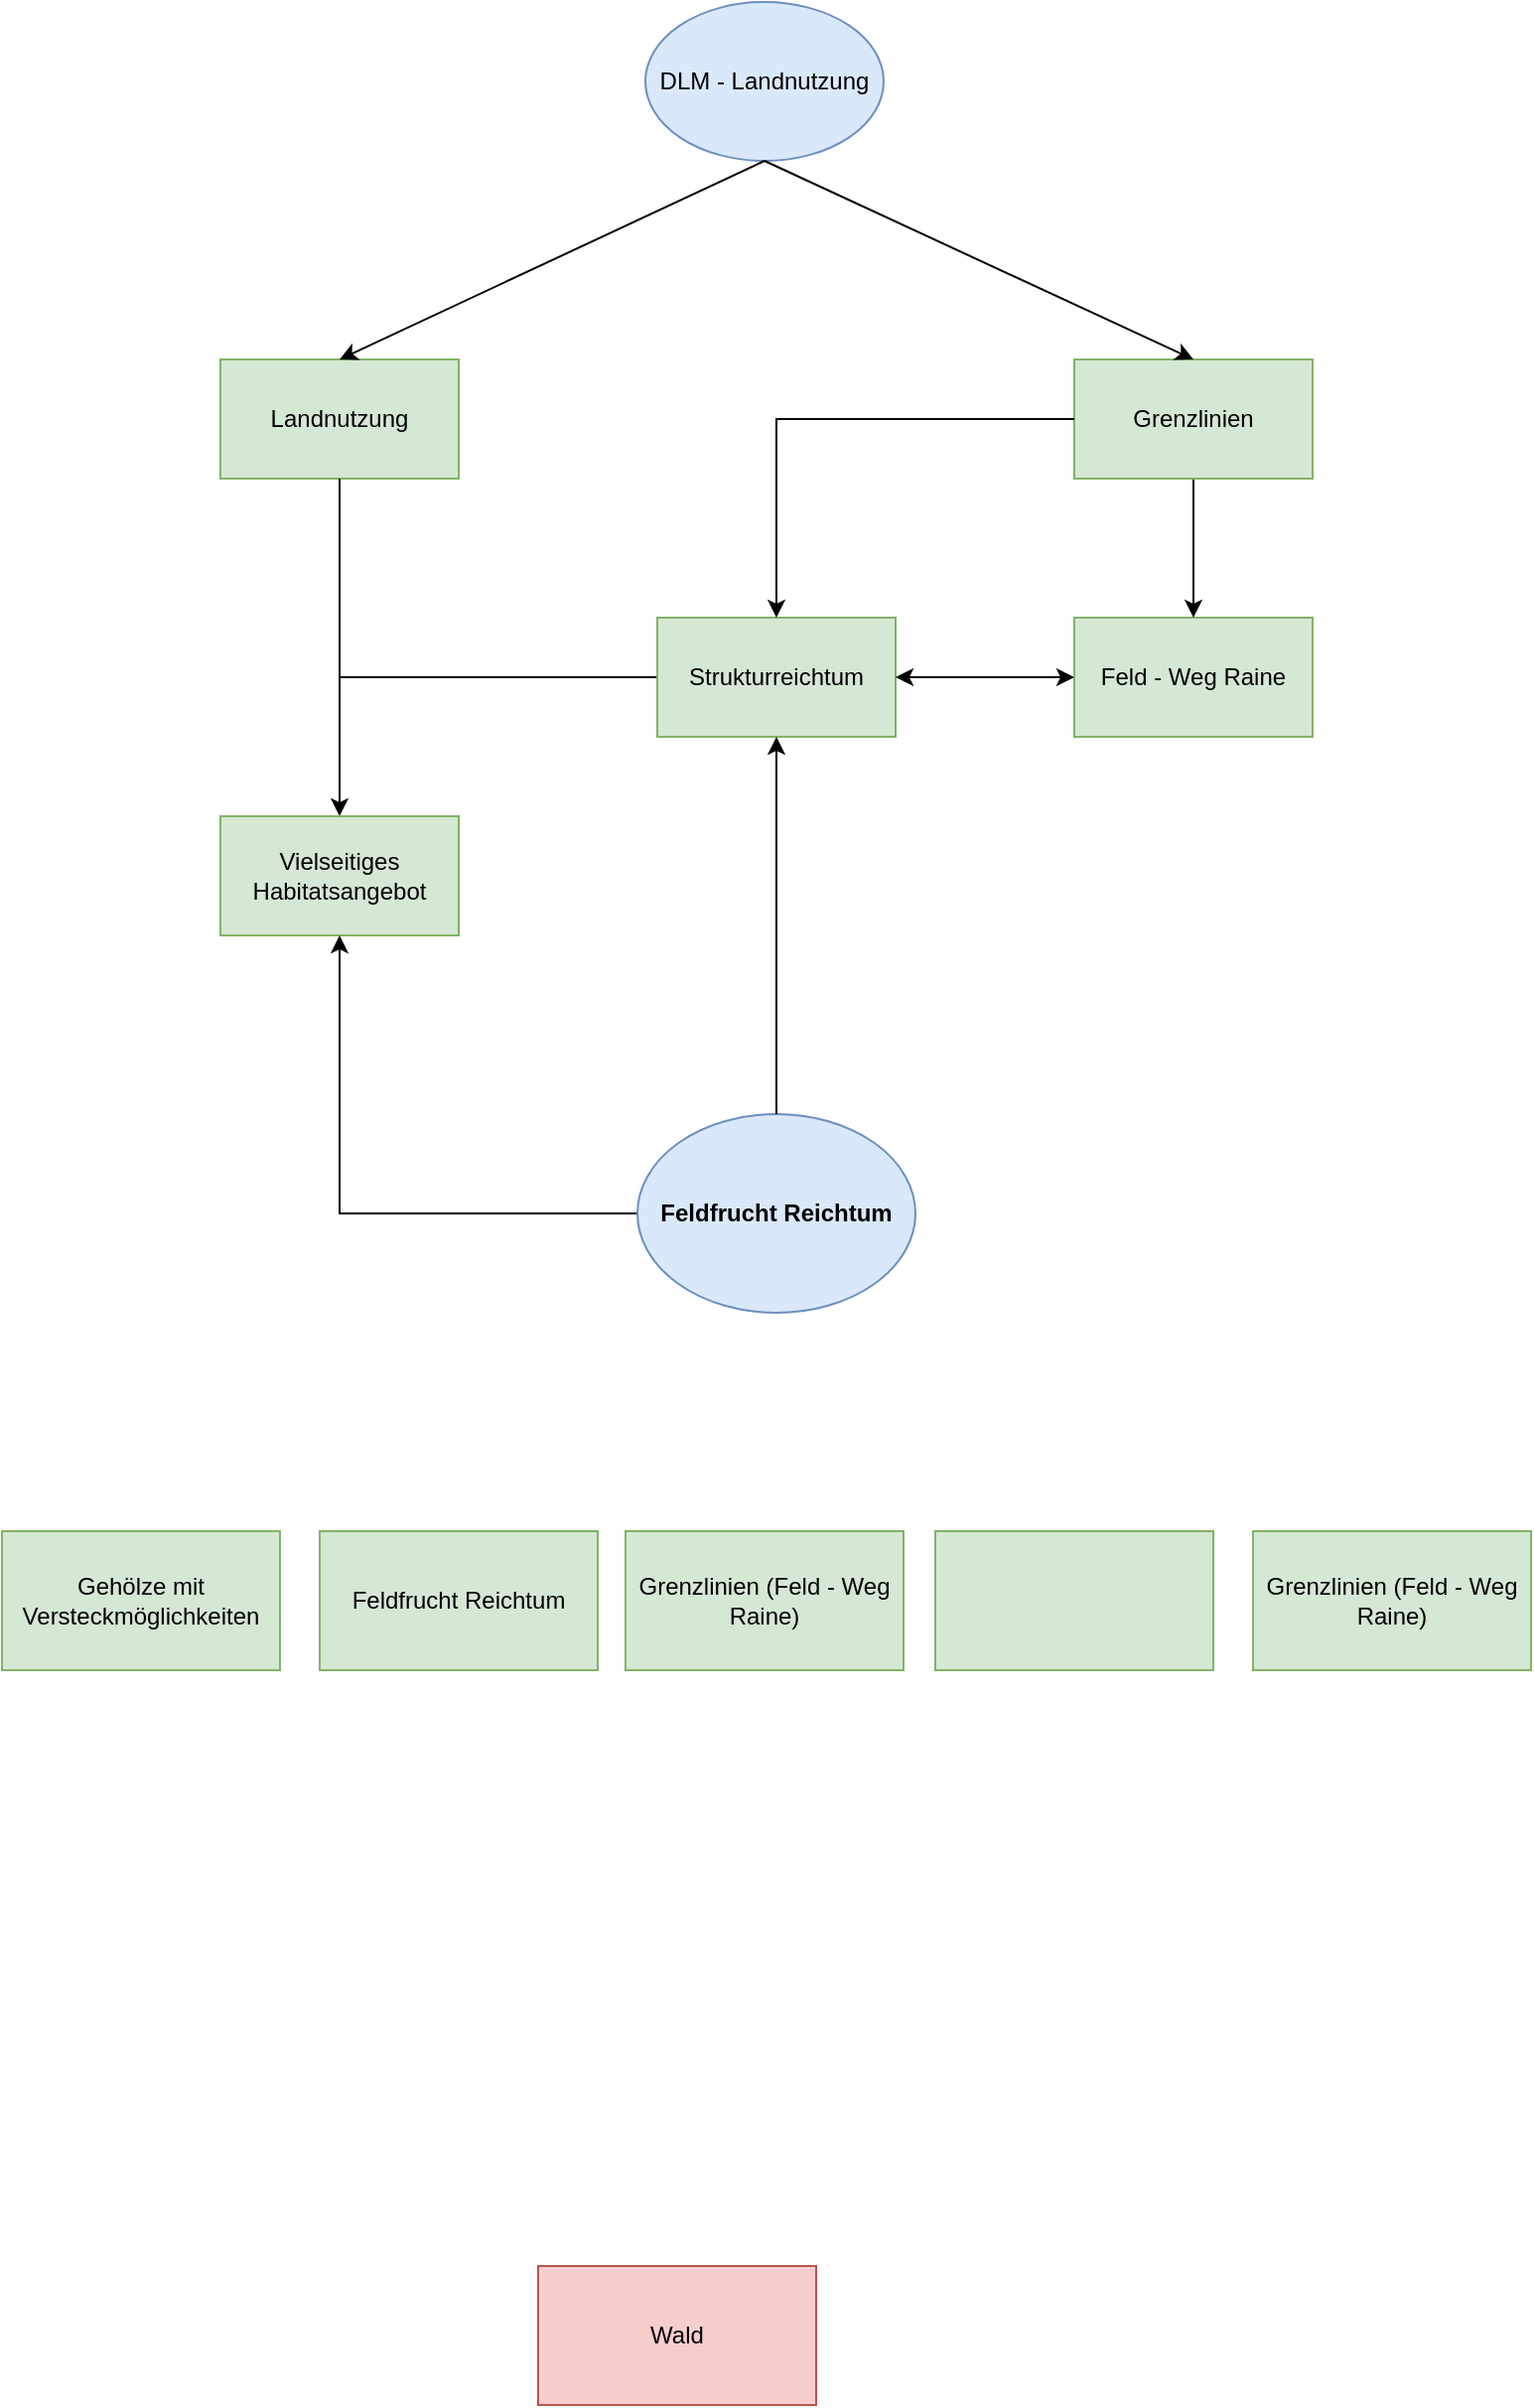 <mxfile version="22.1.21" type="github">
  <diagram name="Seite-1" id="H8ygi_F45hdM_7PtmzMp">
    <mxGraphModel dx="1105" dy="1806" grid="1" gridSize="10" guides="1" tooltips="1" connect="1" arrows="1" fold="1" page="1" pageScale="1" pageWidth="827" pageHeight="1169" math="0" shadow="0">
      <root>
        <mxCell id="0" />
        <mxCell id="1" parent="0" />
        <mxCell id="OFnNgNDI8FSxPV16W2ii-5" value="Feld - Weg Raine" style="rounded=0;whiteSpace=wrap;html=1;fillColor=#d5e8d4;strokeColor=#82b366;" parent="1" vertex="1">
          <mxGeometry x="570" y="-300" width="120" height="60" as="geometry" />
        </mxCell>
        <mxCell id="OFnNgNDI8FSxPV16W2ii-12" value="" style="edgeStyle=orthogonalEdgeStyle;rounded=0;orthogonalLoop=1;jettySize=auto;html=1;" parent="1" source="OFnNgNDI8FSxPV16W2ii-6" target="OFnNgNDI8FSxPV16W2ii-9" edge="1">
          <mxGeometry relative="1" as="geometry" />
        </mxCell>
        <mxCell id="OFnNgNDI8FSxPV16W2ii-6" value="Strukturreichtum" style="rounded=0;whiteSpace=wrap;html=1;fillColor=#d5e8d4;strokeColor=#82b366;" parent="1" vertex="1">
          <mxGeometry x="360" y="-300" width="120" height="60" as="geometry" />
        </mxCell>
        <mxCell id="OFnNgNDI8FSxPV16W2ii-9" value="Vielseitiges Habitatsangebot" style="rounded=0;whiteSpace=wrap;html=1;fillColor=#d5e8d4;strokeColor=#82b366;" parent="1" vertex="1">
          <mxGeometry x="140" y="-200" width="120" height="60" as="geometry" />
        </mxCell>
        <mxCell id="OFnNgNDI8FSxPV16W2ii-21" value="" style="endArrow=classic;startArrow=classic;html=1;rounded=0;entryX=1;entryY=0.5;entryDx=0;entryDy=0;exitX=0;exitY=0.5;exitDx=0;exitDy=0;" parent="1" source="OFnNgNDI8FSxPV16W2ii-5" target="OFnNgNDI8FSxPV16W2ii-6" edge="1">
          <mxGeometry width="50" height="50" relative="1" as="geometry">
            <mxPoint x="550" y="-230" as="sourcePoint" />
            <mxPoint x="430" y="-300" as="targetPoint" />
          </mxGeometry>
        </mxCell>
        <mxCell id="OFnNgNDI8FSxPV16W2ii-28" value="" style="edgeStyle=orthogonalEdgeStyle;rounded=0;orthogonalLoop=1;jettySize=auto;html=1;" parent="1" source="OFnNgNDI8FSxPV16W2ii-27" target="OFnNgNDI8FSxPV16W2ii-9" edge="1">
          <mxGeometry relative="1" as="geometry" />
        </mxCell>
        <mxCell id="OFnNgNDI8FSxPV16W2ii-27" value="&lt;b&gt;Feldfrucht Reichtum&lt;br&gt;&lt;/b&gt;" style="ellipse;whiteSpace=wrap;html=1;fillColor=#dae8fc;strokeColor=#6c8ebf;" parent="1" vertex="1">
          <mxGeometry x="350" y="-50" width="140" height="100" as="geometry" />
        </mxCell>
        <mxCell id="OFnNgNDI8FSxPV16W2ii-32" value="DLM - Landnutzung" style="ellipse;whiteSpace=wrap;html=1;fillColor=#dae8fc;strokeColor=#6c8ebf;" parent="1" vertex="1">
          <mxGeometry x="354" y="-610" width="120" height="80" as="geometry" />
        </mxCell>
        <mxCell id="OFnNgNDI8FSxPV16W2ii-43" value="" style="edgeStyle=orthogonalEdgeStyle;rounded=0;orthogonalLoop=1;jettySize=auto;html=1;" parent="1" source="OFnNgNDI8FSxPV16W2ii-36" target="OFnNgNDI8FSxPV16W2ii-5" edge="1">
          <mxGeometry relative="1" as="geometry" />
        </mxCell>
        <mxCell id="OFnNgNDI8FSxPV16W2ii-36" value="Grenzlinien" style="rounded=0;whiteSpace=wrap;html=1;fillColor=#d5e8d4;strokeColor=#82b366;" parent="1" vertex="1">
          <mxGeometry x="570" y="-430" width="120" height="60" as="geometry" />
        </mxCell>
        <mxCell id="OFnNgNDI8FSxPV16W2ii-37" value="Landnutzung" style="rounded=0;whiteSpace=wrap;html=1;fillColor=#d5e8d4;strokeColor=#82b366;" parent="1" vertex="1">
          <mxGeometry x="140" y="-430" width="120" height="60" as="geometry" />
        </mxCell>
        <mxCell id="OFnNgNDI8FSxPV16W2ii-38" value="" style="endArrow=classic;html=1;rounded=0;entryX=0.5;entryY=1;entryDx=0;entryDy=0;exitX=0.5;exitY=0;exitDx=0;exitDy=0;" parent="1" source="OFnNgNDI8FSxPV16W2ii-27" target="OFnNgNDI8FSxPV16W2ii-6" edge="1">
          <mxGeometry width="50" height="50" relative="1" as="geometry">
            <mxPoint x="390" y="-210" as="sourcePoint" />
            <mxPoint x="440" y="-260" as="targetPoint" />
          </mxGeometry>
        </mxCell>
        <mxCell id="OFnNgNDI8FSxPV16W2ii-39" value="" style="endArrow=classic;html=1;rounded=0;entryX=0.5;entryY=0;entryDx=0;entryDy=0;exitX=0.5;exitY=1;exitDx=0;exitDy=0;" parent="1" source="OFnNgNDI8FSxPV16W2ii-32" target="OFnNgNDI8FSxPV16W2ii-36" edge="1">
          <mxGeometry width="50" height="50" relative="1" as="geometry">
            <mxPoint x="360" y="-500" as="sourcePoint" />
            <mxPoint x="440" y="-310" as="targetPoint" />
          </mxGeometry>
        </mxCell>
        <mxCell id="OFnNgNDI8FSxPV16W2ii-40" value="" style="endArrow=classic;html=1;rounded=0;entryX=0.5;entryY=0;entryDx=0;entryDy=0;exitX=0.5;exitY=1;exitDx=0;exitDy=0;" parent="1" source="OFnNgNDI8FSxPV16W2ii-32" target="OFnNgNDI8FSxPV16W2ii-37" edge="1">
          <mxGeometry width="50" height="50" relative="1" as="geometry">
            <mxPoint x="414" y="-470" as="sourcePoint" />
            <mxPoint x="284" y="-430" as="targetPoint" />
          </mxGeometry>
        </mxCell>
        <mxCell id="OFnNgNDI8FSxPV16W2ii-42" value="" style="endArrow=none;html=1;rounded=0;entryX=0.5;entryY=1;entryDx=0;entryDy=0;" parent="1" target="OFnNgNDI8FSxPV16W2ii-37" edge="1">
          <mxGeometry width="50" height="50" relative="1" as="geometry">
            <mxPoint x="200" y="-270" as="sourcePoint" />
            <mxPoint x="440" y="-260" as="targetPoint" />
          </mxGeometry>
        </mxCell>
        <mxCell id="OFnNgNDI8FSxPV16W2ii-46" value="" style="endArrow=classic;html=1;rounded=0;exitX=0;exitY=0.5;exitDx=0;exitDy=0;entryX=0.5;entryY=0;entryDx=0;entryDy=0;" parent="1" source="OFnNgNDI8FSxPV16W2ii-36" target="OFnNgNDI8FSxPV16W2ii-6" edge="1">
          <mxGeometry width="50" height="50" relative="1" as="geometry">
            <mxPoint x="390" y="-210" as="sourcePoint" />
            <mxPoint x="440" y="-260" as="targetPoint" />
            <Array as="points">
              <mxPoint x="420" y="-400" />
            </Array>
          </mxGeometry>
        </mxCell>
        <mxCell id="6DsjIwaLp995L74V91fE-14" value="Gehölze mit Versteckmöglichkeiten" style="rounded=0;whiteSpace=wrap;html=1;fillColor=#d5e8d4;strokeColor=#82b366;" vertex="1" parent="1">
          <mxGeometry x="30" y="160" width="140" height="70" as="geometry" />
        </mxCell>
        <mxCell id="6DsjIwaLp995L74V91fE-15" value="Wald" style="rounded=0;whiteSpace=wrap;html=1;fillColor=#f8cecc;strokeColor=#b85450;" vertex="1" parent="1">
          <mxGeometry x="300" y="530" width="140" height="70" as="geometry" />
        </mxCell>
        <mxCell id="6DsjIwaLp995L74V91fE-16" value="Feldfrucht Reichtum" style="rounded=0;whiteSpace=wrap;html=1;fillColor=#d5e8d4;strokeColor=#82b366;" vertex="1" parent="1">
          <mxGeometry x="190" y="160" width="140" height="70" as="geometry" />
        </mxCell>
        <mxCell id="6DsjIwaLp995L74V91fE-17" value="Grenzlinien (Feld - Weg Raine)" style="rounded=0;whiteSpace=wrap;html=1;fillColor=#d5e8d4;strokeColor=#82b366;" vertex="1" parent="1">
          <mxGeometry x="344" y="160" width="140" height="70" as="geometry" />
        </mxCell>
        <mxCell id="6DsjIwaLp995L74V91fE-18" value="" style="rounded=0;whiteSpace=wrap;html=1;fillColor=#d5e8d4;strokeColor=#82b366;" vertex="1" parent="1">
          <mxGeometry x="500" y="160" width="140" height="70" as="geometry" />
        </mxCell>
        <mxCell id="6DsjIwaLp995L74V91fE-19" value="Grenzlinien (Feld - Weg Raine)" style="rounded=0;whiteSpace=wrap;html=1;fillColor=#d5e8d4;strokeColor=#82b366;" vertex="1" parent="1">
          <mxGeometry x="660" y="160" width="140" height="70" as="geometry" />
        </mxCell>
      </root>
    </mxGraphModel>
  </diagram>
</mxfile>
